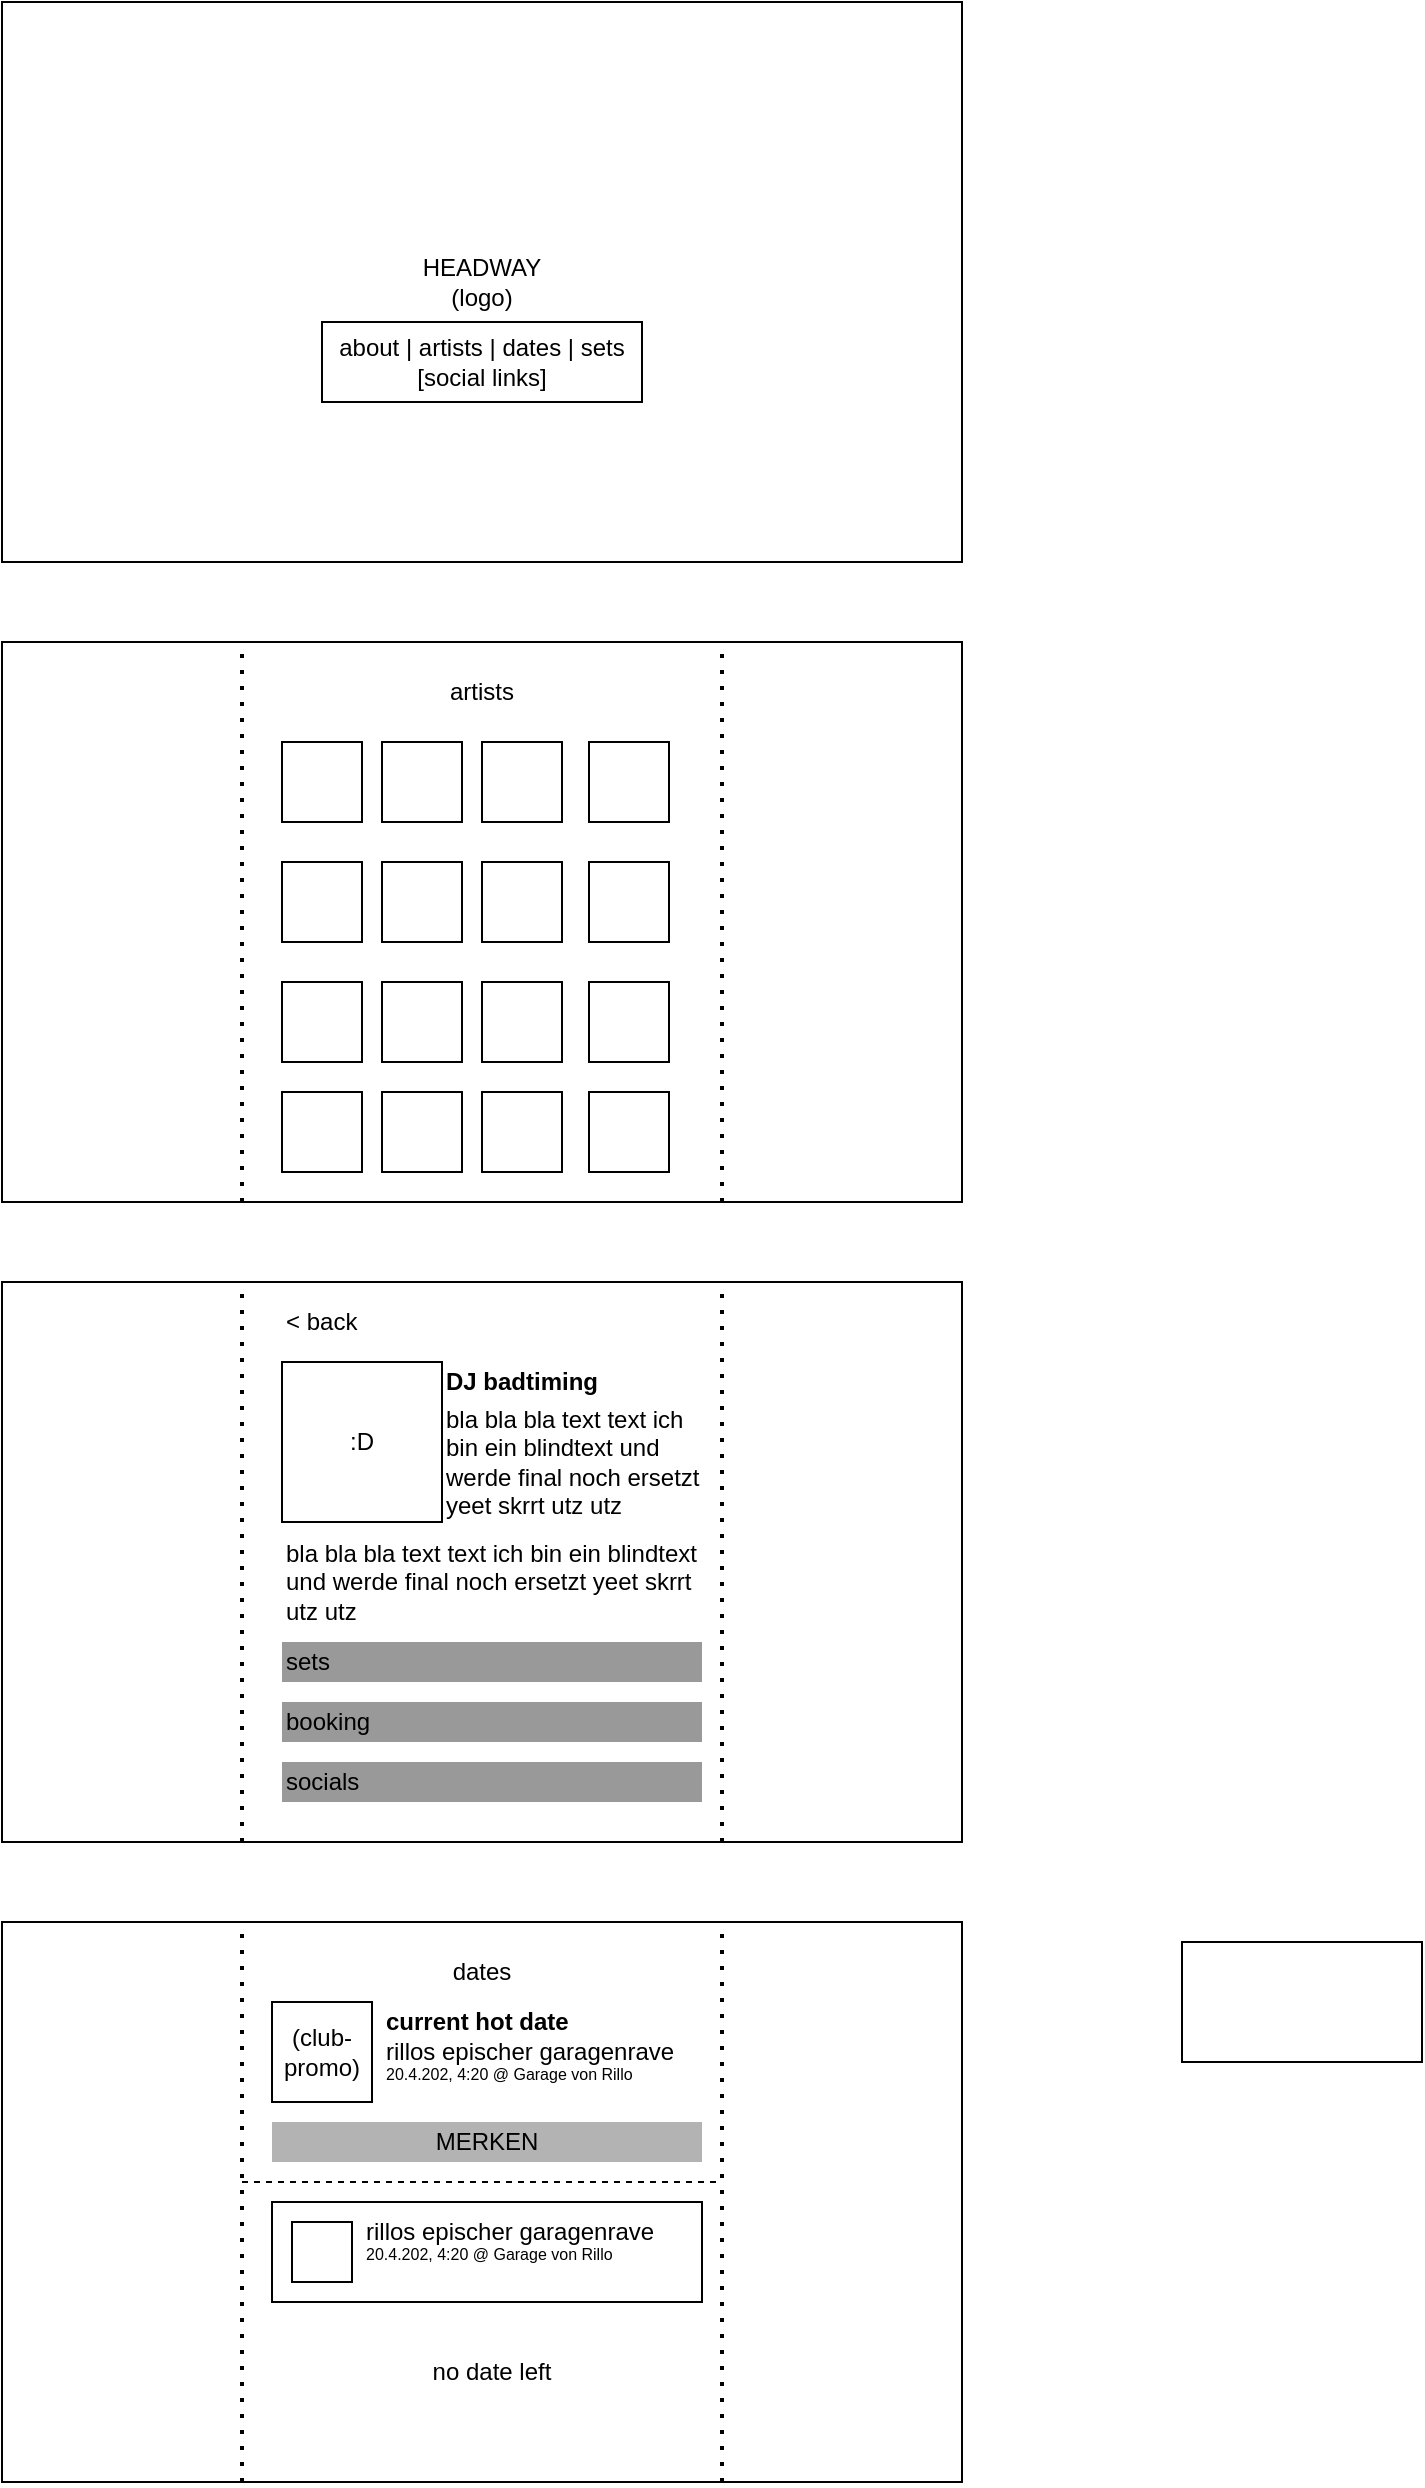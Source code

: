<mxfile version="21.1.2" type="device">
  <diagram name="Seite-1" id="CnZlKtpoj7JNaNqTAyAu">
    <mxGraphModel dx="574" dy="361" grid="1" gridSize="10" guides="1" tooltips="1" connect="1" arrows="1" fold="1" page="1" pageScale="1" pageWidth="827" pageHeight="1169" math="0" shadow="0">
      <root>
        <mxCell id="0" />
        <mxCell id="1" parent="0" />
        <mxCell id="hhMwH7WwDbpFI1tjJ9G6-1" value="" style="rounded=0;whiteSpace=wrap;html=1;" vertex="1" parent="1">
          <mxGeometry x="80" y="40" width="480" height="280" as="geometry" />
        </mxCell>
        <mxCell id="hhMwH7WwDbpFI1tjJ9G6-2" value="&lt;div&gt;HEADWAY&lt;/div&gt;&lt;div&gt;(logo)&lt;br&gt;&lt;/div&gt;" style="text;html=1;strokeColor=none;fillColor=none;align=center;verticalAlign=middle;whiteSpace=wrap;rounded=0;" vertex="1" parent="1">
          <mxGeometry x="290" y="165" width="60" height="30" as="geometry" />
        </mxCell>
        <mxCell id="hhMwH7WwDbpFI1tjJ9G6-3" value="&lt;div&gt;about | artists | dates | sets&lt;/div&gt;&lt;div&gt;[social links]&lt;br&gt;&lt;/div&gt;" style="rounded=0;whiteSpace=wrap;html=1;" vertex="1" parent="1">
          <mxGeometry x="240" y="200" width="160" height="40" as="geometry" />
        </mxCell>
        <mxCell id="hhMwH7WwDbpFI1tjJ9G6-4" value="" style="rounded=0;whiteSpace=wrap;html=1;" vertex="1" parent="1">
          <mxGeometry x="80" y="360" width="480" height="280" as="geometry" />
        </mxCell>
        <mxCell id="hhMwH7WwDbpFI1tjJ9G6-5" value="artists" style="text;html=1;strokeColor=none;fillColor=none;align=center;verticalAlign=middle;whiteSpace=wrap;rounded=0;" vertex="1" parent="1">
          <mxGeometry x="290" y="370" width="60" height="30" as="geometry" />
        </mxCell>
        <mxCell id="hhMwH7WwDbpFI1tjJ9G6-7" value="" style="endArrow=none;dashed=1;html=1;dashPattern=1 3;strokeWidth=2;rounded=0;exitX=0.25;exitY=1;exitDx=0;exitDy=0;" edge="1" parent="1" source="hhMwH7WwDbpFI1tjJ9G6-4">
          <mxGeometry width="50" height="50" relative="1" as="geometry">
            <mxPoint x="200" y="630" as="sourcePoint" />
            <mxPoint x="200" y="360" as="targetPoint" />
          </mxGeometry>
        </mxCell>
        <mxCell id="hhMwH7WwDbpFI1tjJ9G6-8" value="" style="endArrow=none;dashed=1;html=1;dashPattern=1 3;strokeWidth=2;rounded=0;exitX=0.25;exitY=1;exitDx=0;exitDy=0;" edge="1" parent="1">
          <mxGeometry width="50" height="50" relative="1" as="geometry">
            <mxPoint x="440" y="640" as="sourcePoint" />
            <mxPoint x="440" y="360" as="targetPoint" />
          </mxGeometry>
        </mxCell>
        <mxCell id="hhMwH7WwDbpFI1tjJ9G6-9" value="" style="rounded=0;whiteSpace=wrap;html=1;" vertex="1" parent="1">
          <mxGeometry x="220" y="410" width="40" height="40" as="geometry" />
        </mxCell>
        <mxCell id="hhMwH7WwDbpFI1tjJ9G6-10" value="" style="rounded=0;whiteSpace=wrap;html=1;" vertex="1" parent="1">
          <mxGeometry x="270" y="410" width="40" height="40" as="geometry" />
        </mxCell>
        <mxCell id="hhMwH7WwDbpFI1tjJ9G6-11" value="" style="rounded=0;whiteSpace=wrap;html=1;" vertex="1" parent="1">
          <mxGeometry x="320" y="410" width="40" height="40" as="geometry" />
        </mxCell>
        <mxCell id="hhMwH7WwDbpFI1tjJ9G6-12" value="" style="rounded=0;whiteSpace=wrap;html=1;" vertex="1" parent="1">
          <mxGeometry x="373.5" y="410" width="40" height="40" as="geometry" />
        </mxCell>
        <mxCell id="hhMwH7WwDbpFI1tjJ9G6-13" value="" style="rounded=0;whiteSpace=wrap;html=1;" vertex="1" parent="1">
          <mxGeometry x="220" y="470" width="40" height="40" as="geometry" />
        </mxCell>
        <mxCell id="hhMwH7WwDbpFI1tjJ9G6-14" value="" style="rounded=0;whiteSpace=wrap;html=1;" vertex="1" parent="1">
          <mxGeometry x="270" y="470" width="40" height="40" as="geometry" />
        </mxCell>
        <mxCell id="hhMwH7WwDbpFI1tjJ9G6-15" value="" style="rounded=0;whiteSpace=wrap;html=1;" vertex="1" parent="1">
          <mxGeometry x="320" y="470" width="40" height="40" as="geometry" />
        </mxCell>
        <mxCell id="hhMwH7WwDbpFI1tjJ9G6-16" value="" style="rounded=0;whiteSpace=wrap;html=1;" vertex="1" parent="1">
          <mxGeometry x="373.5" y="470" width="40" height="40" as="geometry" />
        </mxCell>
        <mxCell id="hhMwH7WwDbpFI1tjJ9G6-17" value="" style="rounded=0;whiteSpace=wrap;html=1;" vertex="1" parent="1">
          <mxGeometry x="220" y="530" width="40" height="40" as="geometry" />
        </mxCell>
        <mxCell id="hhMwH7WwDbpFI1tjJ9G6-18" value="" style="rounded=0;whiteSpace=wrap;html=1;" vertex="1" parent="1">
          <mxGeometry x="270" y="530" width="40" height="40" as="geometry" />
        </mxCell>
        <mxCell id="hhMwH7WwDbpFI1tjJ9G6-19" value="" style="rounded=0;whiteSpace=wrap;html=1;" vertex="1" parent="1">
          <mxGeometry x="320" y="530" width="40" height="40" as="geometry" />
        </mxCell>
        <mxCell id="hhMwH7WwDbpFI1tjJ9G6-20" value="" style="rounded=0;whiteSpace=wrap;html=1;" vertex="1" parent="1">
          <mxGeometry x="373.5" y="530" width="40" height="40" as="geometry" />
        </mxCell>
        <mxCell id="hhMwH7WwDbpFI1tjJ9G6-21" value="" style="rounded=0;whiteSpace=wrap;html=1;" vertex="1" parent="1">
          <mxGeometry x="220" y="585" width="40" height="40" as="geometry" />
        </mxCell>
        <mxCell id="hhMwH7WwDbpFI1tjJ9G6-22" value="" style="rounded=0;whiteSpace=wrap;html=1;" vertex="1" parent="1">
          <mxGeometry x="270" y="585" width="40" height="40" as="geometry" />
        </mxCell>
        <mxCell id="hhMwH7WwDbpFI1tjJ9G6-23" value="" style="rounded=0;whiteSpace=wrap;html=1;" vertex="1" parent="1">
          <mxGeometry x="320" y="585" width="40" height="40" as="geometry" />
        </mxCell>
        <mxCell id="hhMwH7WwDbpFI1tjJ9G6-24" value="" style="rounded=0;whiteSpace=wrap;html=1;" vertex="1" parent="1">
          <mxGeometry x="373.5" y="585" width="40" height="40" as="geometry" />
        </mxCell>
        <mxCell id="hhMwH7WwDbpFI1tjJ9G6-25" value="" style="rounded=0;whiteSpace=wrap;html=1;" vertex="1" parent="1">
          <mxGeometry x="80" y="680" width="480" height="280" as="geometry" />
        </mxCell>
        <mxCell id="hhMwH7WwDbpFI1tjJ9G6-26" value="" style="endArrow=none;dashed=1;html=1;dashPattern=1 3;strokeWidth=2;rounded=0;exitX=0.25;exitY=1;exitDx=0;exitDy=0;" edge="1" parent="1">
          <mxGeometry width="50" height="50" relative="1" as="geometry">
            <mxPoint x="200" y="960" as="sourcePoint" />
            <mxPoint x="200" y="680" as="targetPoint" />
          </mxGeometry>
        </mxCell>
        <mxCell id="hhMwH7WwDbpFI1tjJ9G6-27" value="" style="endArrow=none;dashed=1;html=1;dashPattern=1 3;strokeWidth=2;rounded=0;exitX=0.25;exitY=1;exitDx=0;exitDy=0;" edge="1" parent="1">
          <mxGeometry width="50" height="50" relative="1" as="geometry">
            <mxPoint x="440" y="960" as="sourcePoint" />
            <mxPoint x="440" y="680" as="targetPoint" />
          </mxGeometry>
        </mxCell>
        <mxCell id="hhMwH7WwDbpFI1tjJ9G6-28" value=":D" style="rounded=0;whiteSpace=wrap;html=1;" vertex="1" parent="1">
          <mxGeometry x="220" y="720" width="80" height="80" as="geometry" />
        </mxCell>
        <mxCell id="hhMwH7WwDbpFI1tjJ9G6-29" value="&lt;div align=&quot;left&quot;&gt;bla bla bla text text ich bin ein blindtext und werde final noch ersetzt yeet skrrt utz utz&lt;/div&gt;" style="text;html=1;strokeColor=none;fillColor=none;align=left;verticalAlign=middle;whiteSpace=wrap;rounded=0;" vertex="1" parent="1">
          <mxGeometry x="300" y="740" width="140" height="60" as="geometry" />
        </mxCell>
        <mxCell id="hhMwH7WwDbpFI1tjJ9G6-30" value="bla bla bla text text ich bin ein blindtext und werde final noch ersetzt yeet skrrt utz utz" style="text;html=1;strokeColor=none;fillColor=none;align=left;verticalAlign=middle;whiteSpace=wrap;rounded=0;" vertex="1" parent="1">
          <mxGeometry x="220" y="810" width="220" height="40" as="geometry" />
        </mxCell>
        <mxCell id="hhMwH7WwDbpFI1tjJ9G6-31" value="&lt;div align=&quot;left&quot;&gt;&lt;b&gt;DJ badtiming&lt;/b&gt;&lt;/div&gt;" style="text;html=1;strokeColor=none;fillColor=none;align=left;verticalAlign=middle;whiteSpace=wrap;rounded=0;" vertex="1" parent="1">
          <mxGeometry x="300" y="720" width="140" height="20" as="geometry" />
        </mxCell>
        <mxCell id="hhMwH7WwDbpFI1tjJ9G6-33" value="sets" style="text;html=1;strokeColor=none;fillColor=#999999;align=left;verticalAlign=middle;whiteSpace=wrap;rounded=0;labelBackgroundColor=none;" vertex="1" parent="1">
          <mxGeometry x="220" y="860" width="210" height="20" as="geometry" />
        </mxCell>
        <mxCell id="hhMwH7WwDbpFI1tjJ9G6-34" value="&lt;div align=&quot;left&quot;&gt;booking&lt;/div&gt;" style="text;html=1;strokeColor=none;fillColor=#999999;align=left;verticalAlign=middle;whiteSpace=wrap;rounded=0;labelBackgroundColor=none;" vertex="1" parent="1">
          <mxGeometry x="220" y="890" width="210" height="20" as="geometry" />
        </mxCell>
        <mxCell id="hhMwH7WwDbpFI1tjJ9G6-35" value="socials" style="text;html=1;strokeColor=none;fillColor=#999999;align=left;verticalAlign=middle;whiteSpace=wrap;rounded=0;labelBackgroundColor=none;" vertex="1" parent="1">
          <mxGeometry x="220" y="920" width="210" height="20" as="geometry" />
        </mxCell>
        <mxCell id="hhMwH7WwDbpFI1tjJ9G6-36" value="" style="rounded=0;whiteSpace=wrap;html=1;" vertex="1" parent="1">
          <mxGeometry x="80" y="1000" width="480" height="280" as="geometry" />
        </mxCell>
        <mxCell id="hhMwH7WwDbpFI1tjJ9G6-37" value="" style="endArrow=none;dashed=1;html=1;dashPattern=1 3;strokeWidth=2;rounded=0;exitX=0.25;exitY=1;exitDx=0;exitDy=0;" edge="1" parent="1" source="hhMwH7WwDbpFI1tjJ9G6-36">
          <mxGeometry width="50" height="50" relative="1" as="geometry">
            <mxPoint x="150" y="1050" as="sourcePoint" />
            <mxPoint x="200" y="1000" as="targetPoint" />
          </mxGeometry>
        </mxCell>
        <mxCell id="hhMwH7WwDbpFI1tjJ9G6-38" value="" style="endArrow=none;dashed=1;html=1;dashPattern=1 3;strokeWidth=2;rounded=0;exitX=0.25;exitY=1;exitDx=0;exitDy=0;" edge="1" parent="1">
          <mxGeometry width="50" height="50" relative="1" as="geometry">
            <mxPoint x="440" y="1280" as="sourcePoint" />
            <mxPoint x="440" y="1000" as="targetPoint" />
          </mxGeometry>
        </mxCell>
        <mxCell id="hhMwH7WwDbpFI1tjJ9G6-40" value="dates" style="text;html=1;strokeColor=none;fillColor=none;align=center;verticalAlign=middle;whiteSpace=wrap;rounded=0;" vertex="1" parent="1">
          <mxGeometry x="290" y="1010" width="60" height="30" as="geometry" />
        </mxCell>
        <mxCell id="hhMwH7WwDbpFI1tjJ9G6-41" value="&amp;lt; back" style="text;html=1;strokeColor=none;fillColor=none;align=left;verticalAlign=middle;whiteSpace=wrap;rounded=0;" vertex="1" parent="1">
          <mxGeometry x="220" y="690" width="210" height="20" as="geometry" />
        </mxCell>
        <mxCell id="hhMwH7WwDbpFI1tjJ9G6-42" value="&lt;div&gt;(club-&lt;/div&gt;&lt;div&gt;promo)&lt;br&gt;&lt;/div&gt;" style="rounded=0;whiteSpace=wrap;html=1;" vertex="1" parent="1">
          <mxGeometry x="215" y="1040" width="50" height="50" as="geometry" />
        </mxCell>
        <mxCell id="hhMwH7WwDbpFI1tjJ9G6-43" value="&lt;b&gt;current hot date&lt;br&gt;&lt;/b&gt;" style="text;html=1;strokeColor=none;fillColor=none;align=left;verticalAlign=middle;whiteSpace=wrap;rounded=0;" vertex="1" parent="1">
          <mxGeometry x="270" y="1040" width="160" height="20" as="geometry" />
        </mxCell>
        <mxCell id="hhMwH7WwDbpFI1tjJ9G6-44" value="rillos epischer garagenrave" style="text;html=1;strokeColor=none;fillColor=none;align=left;verticalAlign=middle;whiteSpace=wrap;rounded=0;" vertex="1" parent="1">
          <mxGeometry x="270" y="1060" width="160" height="10" as="geometry" />
        </mxCell>
        <mxCell id="hhMwH7WwDbpFI1tjJ9G6-45" value="" style="endArrow=none;dashed=1;html=1;rounded=0;" edge="1" parent="1">
          <mxGeometry width="50" height="50" relative="1" as="geometry">
            <mxPoint x="200" y="1130" as="sourcePoint" />
            <mxPoint x="440" y="1130" as="targetPoint" />
          </mxGeometry>
        </mxCell>
        <mxCell id="hhMwH7WwDbpFI1tjJ9G6-46" value="" style="rounded=0;whiteSpace=wrap;html=1;" vertex="1" parent="1">
          <mxGeometry x="670" y="1010" width="120" height="60" as="geometry" />
        </mxCell>
        <mxCell id="hhMwH7WwDbpFI1tjJ9G6-47" value="MERKEN" style="text;html=1;strokeColor=none;fillColor=#B3B3B3;align=center;verticalAlign=middle;whiteSpace=wrap;rounded=0;" vertex="1" parent="1">
          <mxGeometry x="215" y="1100" width="215" height="20" as="geometry" />
        </mxCell>
        <mxCell id="hhMwH7WwDbpFI1tjJ9G6-48" value="&lt;font style=&quot;font-size: 8px;&quot;&gt;20.4.202, 4:20 @ Garage von Rillo&lt;br&gt;&lt;/font&gt;" style="text;html=1;strokeColor=none;fillColor=none;align=left;verticalAlign=middle;whiteSpace=wrap;rounded=0;" vertex="1" parent="1">
          <mxGeometry x="270" y="1070" width="150" height="10" as="geometry" />
        </mxCell>
        <mxCell id="hhMwH7WwDbpFI1tjJ9G6-49" value="" style="rounded=0;whiteSpace=wrap;html=1;" vertex="1" parent="1">
          <mxGeometry x="215" y="1140" width="215" height="50" as="geometry" />
        </mxCell>
        <mxCell id="hhMwH7WwDbpFI1tjJ9G6-50" value="" style="rounded=0;whiteSpace=wrap;html=1;" vertex="1" parent="1">
          <mxGeometry x="225" y="1150" width="30" height="30" as="geometry" />
        </mxCell>
        <mxCell id="hhMwH7WwDbpFI1tjJ9G6-52" value="rillos epischer garagenrave" style="text;html=1;strokeColor=none;fillColor=none;align=left;verticalAlign=middle;whiteSpace=wrap;rounded=0;" vertex="1" parent="1">
          <mxGeometry x="260" y="1150" width="160" height="10" as="geometry" />
        </mxCell>
        <mxCell id="hhMwH7WwDbpFI1tjJ9G6-53" value="&lt;font style=&quot;font-size: 8px;&quot;&gt;20.4.202, 4:20 @ Garage von Rillo&lt;br&gt;&lt;/font&gt;" style="text;html=1;strokeColor=none;fillColor=none;align=left;verticalAlign=middle;whiteSpace=wrap;rounded=0;" vertex="1" parent="1">
          <mxGeometry x="260" y="1160" width="150" height="10" as="geometry" />
        </mxCell>
        <mxCell id="hhMwH7WwDbpFI1tjJ9G6-54" value="no date left" style="text;html=1;strokeColor=none;fillColor=none;align=center;verticalAlign=middle;whiteSpace=wrap;rounded=0;" vertex="1" parent="1">
          <mxGeometry x="220" y="1210" width="210" height="30" as="geometry" />
        </mxCell>
      </root>
    </mxGraphModel>
  </diagram>
</mxfile>
